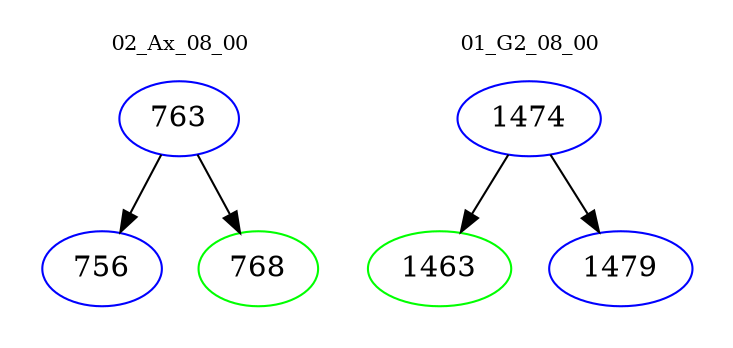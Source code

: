 digraph{
subgraph cluster_0 {
color = white
label = "02_Ax_08_00";
fontsize=10;
T0_763 [label="763", color="blue"]
T0_763 -> T0_756 [color="black"]
T0_756 [label="756", color="blue"]
T0_763 -> T0_768 [color="black"]
T0_768 [label="768", color="green"]
}
subgraph cluster_1 {
color = white
label = "01_G2_08_00";
fontsize=10;
T1_1474 [label="1474", color="blue"]
T1_1474 -> T1_1463 [color="black"]
T1_1463 [label="1463", color="green"]
T1_1474 -> T1_1479 [color="black"]
T1_1479 [label="1479", color="blue"]
}
}
